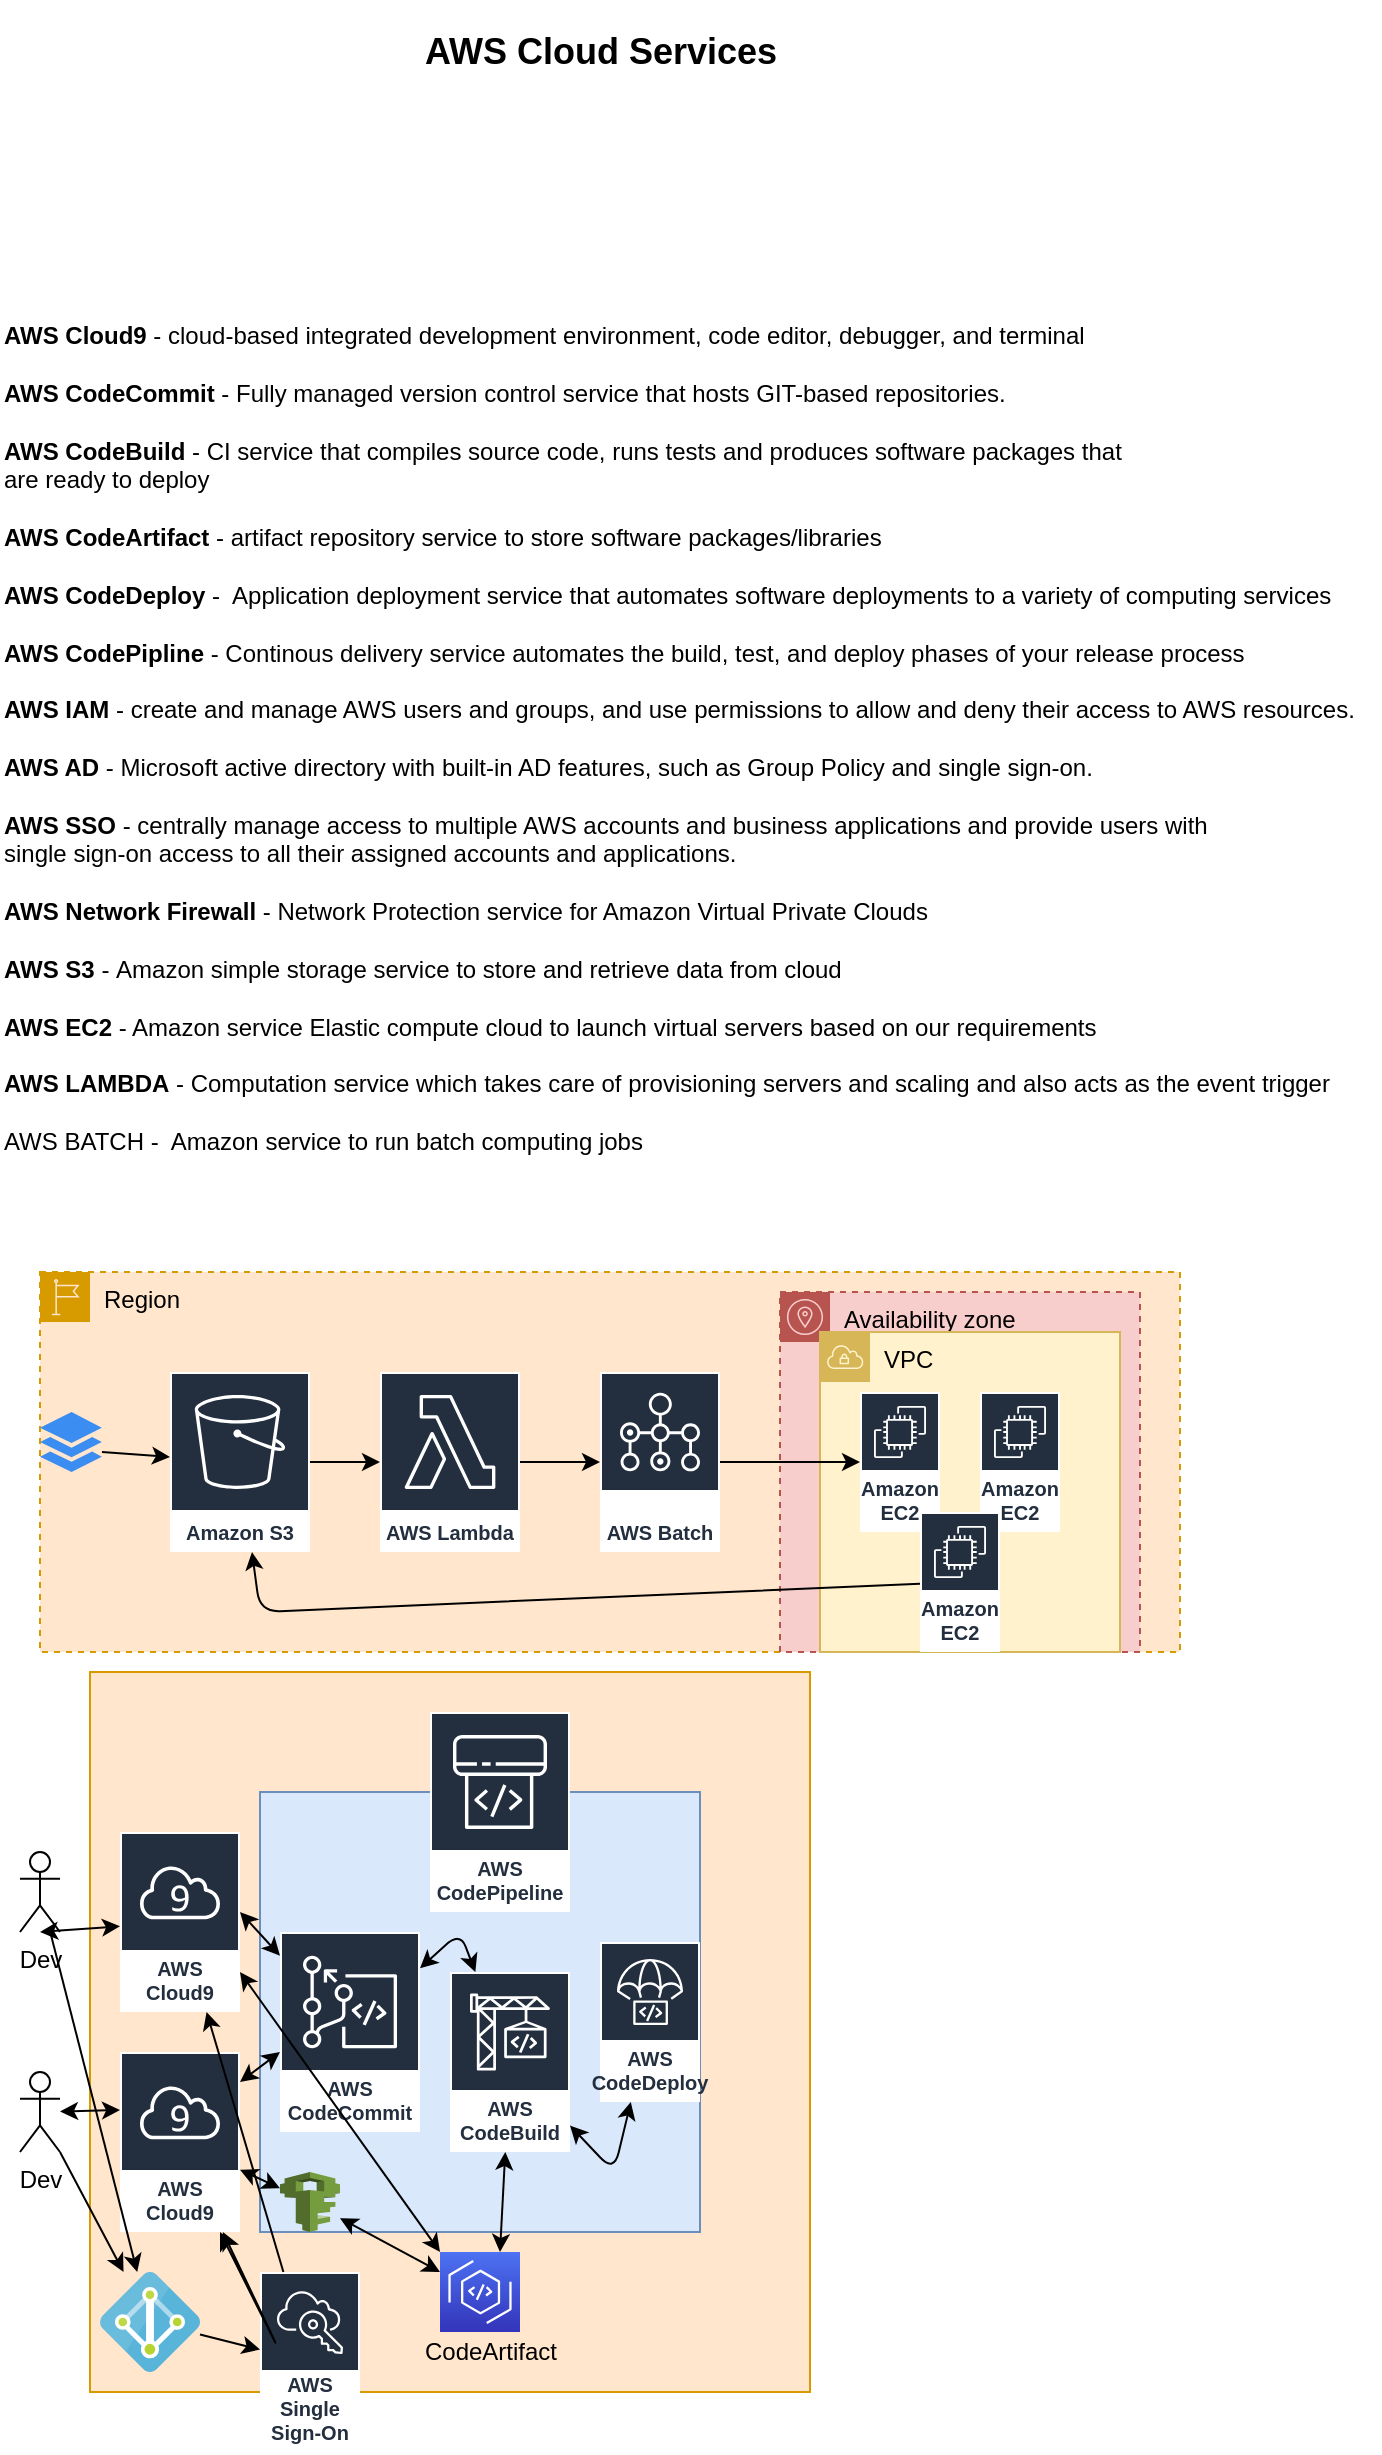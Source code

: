 <mxfile version="14.2.4" type="github">
  <diagram id="dYlbRdFhAqKyEj_tpZ7u" name="Page-1">
    <mxGraphModel dx="946" dy="572" grid="1" gridSize="10" guides="1" tooltips="1" connect="1" arrows="1" fold="1" page="1" pageScale="1" pageWidth="850" pageHeight="1100" math="0" shadow="0">
      <root>
        <mxCell id="0" />
        <mxCell id="1" parent="0" />
        <mxCell id="9rfpoY-8qZB-Z85HlGJd-90" value="&lt;h2&gt;AWS Cloud Services&lt;/h2&gt;" style="text;html=1;align=center;verticalAlign=middle;resizable=0;points=[];autosize=1;" vertex="1" parent="1">
          <mxGeometry x="245" y="35" width="190" height="50" as="geometry" />
        </mxCell>
        <mxCell id="9rfpoY-8qZB-Z85HlGJd-91" value="&lt;div align=&quot;left&quot;&gt;&lt;b&gt;AWS Cloud9&lt;/b&gt; - cloud-based integrated development environment, code editor, debugger, and terminal&lt;b&gt;&lt;br&gt;&lt;br&gt;AWS CodeCommit&lt;/b&gt; - Fully managed version control service that hosts GIT-based repositories.&amp;nbsp; &lt;br&gt;&lt;br&gt;&lt;/div&gt;&lt;div align=&quot;left&quot;&gt;&lt;b&gt;AWS CodeBuild&lt;/b&gt; - CI service that compiles source code, runs tests and produces software packages that &lt;br&gt;are ready to deploy &amp;nbsp;&amp;nbsp;&amp;nbsp;&amp;nbsp;&amp;nbsp;&amp;nbsp;&amp;nbsp;&amp;nbsp; &lt;b&gt;&lt;br&gt;&lt;/b&gt;&lt;/div&gt;&lt;div align=&quot;left&quot;&gt;&lt;b&gt;&lt;br&gt;&lt;/b&gt;&lt;/div&gt;&lt;div align=&quot;left&quot;&gt;&lt;b&gt;AWS CodeArtifact&lt;/b&gt; - artifact repository service to store software packages/libraries &lt;br&gt;&lt;/div&gt;&lt;div align=&quot;left&quot;&gt;&lt;br&gt;&lt;/div&gt;&lt;div align=&quot;left&quot;&gt;&lt;b&gt;AWS CodeDeploy&lt;/b&gt; -&amp;nbsp; Application deployment service that automates software deployments to a variety of computing services&lt;/div&gt;&lt;br&gt;&lt;div&gt;&lt;b&gt;AWS CodePipline&lt;/b&gt; - Continous delivery service automates the build, test, and deploy phases of your release process&lt;/div&gt;&lt;div&gt;&lt;br&gt;&lt;/div&gt;&lt;div&gt;&lt;b&gt;AWS IAM&lt;/b&gt; -  create and manage AWS users and groups, and use permissions to allow and deny their access to AWS resources.&lt;br&gt;&lt;br&gt;&lt;b&gt;AWS AD&lt;/b&gt; - Microsoft active directory with built-in AD features, such as Group Policy and single sign-on.&lt;/div&gt;&lt;div&gt;&lt;br&gt;&lt;b&gt;AWS SSO&lt;/b&gt; - centrally manage access to multiple AWS accounts and business applications and provide users with &lt;br&gt;single sign-on access to all their assigned accounts and applications.&lt;/div&gt;&lt;div&gt;&lt;br&gt;&lt;/div&gt;&lt;div&gt;&lt;b&gt;AWS Network Firewall&lt;/b&gt; - Network Protection service for Amazon Virtual Private Clouds&lt;br&gt;&lt;br&gt;&lt;b&gt;AWS S3&lt;/b&gt; -&amp;nbsp;Amazon simple storage service to store and retrieve data from cloud&lt;br&gt;&lt;/div&gt;&lt;div&gt;&lt;br&gt;&lt;b&gt;AWS EC2&lt;/b&gt; - Amazon service Elastic compute cloud to launch virtual servers based on our requirements&lt;br&gt;&lt;br&gt;&lt;b&gt;AWS LAMBDA&lt;/b&gt; - Computation service which takes care of provisioning servers and scaling and also acts as the event trigger &lt;br&gt;&lt;br&gt;AWS BATCH -&amp;nbsp;  Amazon service to run batch computing jobs&lt;br&gt;&lt;br&gt;&lt;br&gt;&lt;/div&gt;&lt;div&gt;&lt;br&gt;&lt;/div&gt;" style="text;html=1;align=left;verticalAlign=middle;resizable=0;points=[];autosize=1;" vertex="1" parent="1">
          <mxGeometry x="40" y="200" width="690" height="450" as="geometry" />
        </mxCell>
        <mxCell id="9rfpoY-8qZB-Z85HlGJd-196" value="" style="whiteSpace=wrap;html=1;aspect=fixed;fillColor=#ffe6cc;strokeColor=#d79b00;" vertex="1" parent="1">
          <mxGeometry x="85" y="870" width="360" height="360" as="geometry" />
        </mxCell>
        <mxCell id="9rfpoY-8qZB-Z85HlGJd-197" value="" style="whiteSpace=wrap;html=1;aspect=fixed;fillColor=#dae8fc;strokeColor=#6c8ebf;" vertex="1" parent="1">
          <mxGeometry x="170" y="930" width="220" height="220" as="geometry" />
        </mxCell>
        <mxCell id="9rfpoY-8qZB-Z85HlGJd-198" value="AWS Cloud9" style="outlineConnect=0;fontColor=#232F3E;gradientColor=none;strokeColor=#ffffff;fillColor=#232F3E;dashed=0;verticalLabelPosition=middle;verticalAlign=bottom;align=center;html=1;whiteSpace=wrap;fontSize=10;fontStyle=1;spacing=3;shape=mxgraph.aws4.productIcon;prIcon=mxgraph.aws4.cloud9;" vertex="1" parent="1">
          <mxGeometry x="100" y="1060" width="60" height="90" as="geometry" />
        </mxCell>
        <mxCell id="9rfpoY-8qZB-Z85HlGJd-199" value="AWS CodeCommit" style="outlineConnect=0;fontColor=#232F3E;gradientColor=none;strokeColor=#ffffff;fillColor=#232F3E;dashed=0;verticalLabelPosition=middle;verticalAlign=bottom;align=center;html=1;whiteSpace=wrap;fontSize=10;fontStyle=1;spacing=3;shape=mxgraph.aws4.productIcon;prIcon=mxgraph.aws4.codecommit;" vertex="1" parent="1">
          <mxGeometry x="180" y="1000" width="70" height="100" as="geometry" />
        </mxCell>
        <mxCell id="9rfpoY-8qZB-Z85HlGJd-200" value="AWS Cloud9" style="outlineConnect=0;fontColor=#232F3E;gradientColor=none;strokeColor=#ffffff;fillColor=#232F3E;dashed=0;verticalLabelPosition=middle;verticalAlign=bottom;align=center;html=1;whiteSpace=wrap;fontSize=10;fontStyle=1;spacing=3;shape=mxgraph.aws4.productIcon;prIcon=mxgraph.aws4.cloud9;" vertex="1" parent="1">
          <mxGeometry x="100" y="950" width="60" height="90" as="geometry" />
        </mxCell>
        <mxCell id="9rfpoY-8qZB-Z85HlGJd-201" value="" style="endArrow=classic;startArrow=classic;html=1;" edge="1" target="9rfpoY-8qZB-Z85HlGJd-199" parent="1">
          <mxGeometry width="50" height="50" relative="1" as="geometry">
            <mxPoint x="160" y="990" as="sourcePoint" />
            <mxPoint x="210" y="940" as="targetPoint" />
          </mxGeometry>
        </mxCell>
        <mxCell id="9rfpoY-8qZB-Z85HlGJd-202" value="" style="endArrow=classic;startArrow=classic;html=1;" edge="1" parent="1">
          <mxGeometry width="50" height="50" relative="1" as="geometry">
            <mxPoint x="160" y="1075" as="sourcePoint" />
            <mxPoint x="180" y="1060" as="targetPoint" />
          </mxGeometry>
        </mxCell>
        <mxCell id="9rfpoY-8qZB-Z85HlGJd-203" value="AWS CodeBuild" style="outlineConnect=0;fontColor=#232F3E;gradientColor=none;strokeColor=#ffffff;fillColor=#232F3E;dashed=0;verticalLabelPosition=middle;verticalAlign=bottom;align=center;html=1;whiteSpace=wrap;fontSize=10;fontStyle=1;spacing=3;shape=mxgraph.aws4.productIcon;prIcon=mxgraph.aws4.codebuild;" vertex="1" parent="1">
          <mxGeometry x="265" y="1020" width="60" height="90" as="geometry" />
        </mxCell>
        <mxCell id="9rfpoY-8qZB-Z85HlGJd-204" value="" style="points=[[0,0,0],[0.25,0,0],[0.5,0,0],[0.75,0,0],[1,0,0],[0,1,0],[0.25,1,0],[0.5,1,0],[0.75,1,0],[1,1,0],[0,0.25,0],[0,0.5,0],[0,0.75,0],[1,0.25,0],[1,0.5,0],[1,0.75,0]];outlineConnect=0;fontColor=#232F3E;gradientColor=#4D72F3;gradientDirection=north;fillColor=#3334B9;strokeColor=#ffffff;dashed=0;verticalLabelPosition=bottom;verticalAlign=top;align=center;html=1;fontSize=12;fontStyle=0;aspect=fixed;shape=mxgraph.aws4.resourceIcon;resIcon=mxgraph.aws4.codeartifact;" vertex="1" parent="1">
          <mxGeometry x="260" y="1160" width="40" height="40" as="geometry" />
        </mxCell>
        <mxCell id="9rfpoY-8qZB-Z85HlGJd-205" value="" style="endArrow=classic;startArrow=classic;html=1;" edge="1" source="9rfpoY-8qZB-Z85HlGJd-221" parent="1">
          <mxGeometry width="50" height="50" relative="1" as="geometry">
            <mxPoint x="210" y="1220" as="sourcePoint" />
            <mxPoint x="260" y="1170" as="targetPoint" />
          </mxGeometry>
        </mxCell>
        <mxCell id="9rfpoY-8qZB-Z85HlGJd-206" value="" style="endArrow=classic;startArrow=classic;html=1;exitX=0;exitY=0;exitDx=0;exitDy=0;exitPerimeter=0;" edge="1" source="9rfpoY-8qZB-Z85HlGJd-204" parent="1">
          <mxGeometry width="50" height="50" relative="1" as="geometry">
            <mxPoint x="430" y="1050" as="sourcePoint" />
            <mxPoint x="160" y="1020" as="targetPoint" />
          </mxGeometry>
        </mxCell>
        <mxCell id="9rfpoY-8qZB-Z85HlGJd-207" value="Dev" style="shape=umlActor;verticalLabelPosition=bottom;verticalAlign=top;html=1;outlineConnect=0;" vertex="1" parent="1">
          <mxGeometry x="50" y="960" width="20" height="40" as="geometry" />
        </mxCell>
        <mxCell id="9rfpoY-8qZB-Z85HlGJd-208" value="Dev" style="shape=umlActor;verticalLabelPosition=bottom;verticalAlign=top;html=1;outlineConnect=0;" vertex="1" parent="1">
          <mxGeometry x="50" y="1070" width="20" height="40" as="geometry" />
        </mxCell>
        <mxCell id="9rfpoY-8qZB-Z85HlGJd-209" value="" style="endArrow=classic;startArrow=classic;html=1;exitX=0.75;exitY=0;exitDx=0;exitDy=0;exitPerimeter=0;" edge="1" source="9rfpoY-8qZB-Z85HlGJd-204" target="9rfpoY-8qZB-Z85HlGJd-203" parent="1">
          <mxGeometry width="50" height="50" relative="1" as="geometry">
            <mxPoint x="430" y="1050" as="sourcePoint" />
            <mxPoint x="480" y="1000" as="targetPoint" />
          </mxGeometry>
        </mxCell>
        <mxCell id="9rfpoY-8qZB-Z85HlGJd-210" value="AWS CodeDeploy" style="outlineConnect=0;fontColor=#232F3E;gradientColor=none;strokeColor=#ffffff;fillColor=#232F3E;dashed=0;verticalLabelPosition=middle;verticalAlign=bottom;align=center;html=1;whiteSpace=wrap;fontSize=10;fontStyle=1;spacing=3;shape=mxgraph.aws4.productIcon;prIcon=mxgraph.aws4.codedeploy;" vertex="1" parent="1">
          <mxGeometry x="340" y="1005" width="50" height="80" as="geometry" />
        </mxCell>
        <mxCell id="9rfpoY-8qZB-Z85HlGJd-211" value="" style="endArrow=classic;startArrow=classic;html=1;" edge="1" source="9rfpoY-8qZB-Z85HlGJd-203" target="9rfpoY-8qZB-Z85HlGJd-210" parent="1">
          <mxGeometry width="50" height="50" relative="1" as="geometry">
            <mxPoint x="430" y="950" as="sourcePoint" />
            <mxPoint x="480" y="900" as="targetPoint" />
            <Array as="points">
              <mxPoint x="347" y="1120" />
            </Array>
          </mxGeometry>
        </mxCell>
        <mxCell id="9rfpoY-8qZB-Z85HlGJd-212" value="CodeArtifact" style="text;html=1;align=center;verticalAlign=middle;resizable=0;points=[];autosize=1;" vertex="1" parent="1">
          <mxGeometry x="245" y="1200" width="80" height="20" as="geometry" />
        </mxCell>
        <mxCell id="9rfpoY-8qZB-Z85HlGJd-213" value="AWS CodePipeline" style="outlineConnect=0;fontColor=#232F3E;gradientColor=none;strokeColor=#ffffff;fillColor=#232F3E;dashed=0;verticalLabelPosition=middle;verticalAlign=bottom;align=center;html=1;whiteSpace=wrap;fontSize=10;fontStyle=1;spacing=3;shape=mxgraph.aws4.productIcon;prIcon=mxgraph.aws4.codepipeline;" vertex="1" parent="1">
          <mxGeometry x="255" y="890" width="70" height="100" as="geometry" />
        </mxCell>
        <mxCell id="9rfpoY-8qZB-Z85HlGJd-214" value="" style="endArrow=classic;startArrow=classic;html=1;" edge="1" source="9rfpoY-8qZB-Z85HlGJd-199" target="9rfpoY-8qZB-Z85HlGJd-203" parent="1">
          <mxGeometry width="50" height="50" relative="1" as="geometry">
            <mxPoint x="410" y="1000" as="sourcePoint" />
            <mxPoint x="460" y="950" as="targetPoint" />
            <Array as="points">
              <mxPoint x="270" y="1000" />
            </Array>
          </mxGeometry>
        </mxCell>
        <mxCell id="9rfpoY-8qZB-Z85HlGJd-215" value="" style="aspect=fixed;html=1;points=[];align=center;image;fontSize=12;image=img/lib/mscae/Active_Directory.svg;" vertex="1" parent="1">
          <mxGeometry x="90" y="1170" width="50" height="50" as="geometry" />
        </mxCell>
        <mxCell id="9rfpoY-8qZB-Z85HlGJd-216" value="" style="endArrow=classic;html=1;" edge="1" source="9rfpoY-8qZB-Z85HlGJd-207" target="9rfpoY-8qZB-Z85HlGJd-215" parent="1">
          <mxGeometry width="50" height="50" relative="1" as="geometry">
            <mxPoint x="370" y="1140" as="sourcePoint" />
            <mxPoint x="420" y="1090" as="targetPoint" />
          </mxGeometry>
        </mxCell>
        <mxCell id="9rfpoY-8qZB-Z85HlGJd-217" value="" style="endArrow=classic;html=1;exitX=1;exitY=1;exitDx=0;exitDy=0;exitPerimeter=0;" edge="1" source="9rfpoY-8qZB-Z85HlGJd-208" target="9rfpoY-8qZB-Z85HlGJd-215" parent="1">
          <mxGeometry width="50" height="50" relative="1" as="geometry">
            <mxPoint x="370" y="1140" as="sourcePoint" />
            <mxPoint x="420" y="1090" as="targetPoint" />
          </mxGeometry>
        </mxCell>
        <mxCell id="9rfpoY-8qZB-Z85HlGJd-218" value="AWS Single Sign-On" style="outlineConnect=0;fontColor=#232F3E;gradientColor=none;strokeColor=#ffffff;fillColor=#232F3E;dashed=0;verticalLabelPosition=middle;verticalAlign=bottom;align=center;html=1;whiteSpace=wrap;fontSize=10;fontStyle=1;spacing=3;shape=mxgraph.aws4.productIcon;prIcon=mxgraph.aws4.single_sign_on;" vertex="1" parent="1">
          <mxGeometry x="170" y="1170" width="50" height="90" as="geometry" />
        </mxCell>
        <mxCell id="9rfpoY-8qZB-Z85HlGJd-219" value="" style="endArrow=classic;html=1;" edge="1" source="9rfpoY-8qZB-Z85HlGJd-215" target="9rfpoY-8qZB-Z85HlGJd-218" parent="1">
          <mxGeometry width="50" height="50" relative="1" as="geometry">
            <mxPoint x="370" y="1140" as="sourcePoint" />
            <mxPoint x="420" y="1090" as="targetPoint" />
          </mxGeometry>
        </mxCell>
        <mxCell id="9rfpoY-8qZB-Z85HlGJd-220" value="" style="endArrow=classic;startArrow=classic;html=1;" edge="1" target="9rfpoY-8qZB-Z85HlGJd-198" parent="1">
          <mxGeometry width="50" height="50" relative="1" as="geometry">
            <mxPoint x="150" y="1150" as="sourcePoint" />
            <mxPoint x="420" y="1050" as="targetPoint" />
            <Array as="points">
              <mxPoint x="180" y="1210" />
            </Array>
          </mxGeometry>
        </mxCell>
        <mxCell id="9rfpoY-8qZB-Z85HlGJd-221" value="" style="outlineConnect=0;dashed=0;verticalLabelPosition=bottom;verticalAlign=top;align=center;html=1;shape=mxgraph.aws3.iam;fillColor=#759C3E;gradientColor=none;" vertex="1" parent="1">
          <mxGeometry x="180" y="1120" width="30" height="30" as="geometry" />
        </mxCell>
        <mxCell id="9rfpoY-8qZB-Z85HlGJd-222" value="" style="endArrow=classic;startArrow=classic;html=1;" edge="1" source="9rfpoY-8qZB-Z85HlGJd-198" target="9rfpoY-8qZB-Z85HlGJd-221" parent="1">
          <mxGeometry width="50" height="50" relative="1" as="geometry">
            <mxPoint x="160" y="1120" as="sourcePoint" />
            <mxPoint x="260" y="1170" as="targetPoint" />
          </mxGeometry>
        </mxCell>
        <mxCell id="9rfpoY-8qZB-Z85HlGJd-223" value="" style="endArrow=classic;html=1;" edge="1" source="9rfpoY-8qZB-Z85HlGJd-218" target="9rfpoY-8qZB-Z85HlGJd-200" parent="1">
          <mxGeometry width="50" height="50" relative="1" as="geometry">
            <mxPoint x="350" y="1090" as="sourcePoint" />
            <mxPoint x="400" y="1040" as="targetPoint" />
          </mxGeometry>
        </mxCell>
        <mxCell id="9rfpoY-8qZB-Z85HlGJd-224" value="" style="endArrow=classic;startArrow=classic;html=1;" edge="1" target="9rfpoY-8qZB-Z85HlGJd-200" parent="1">
          <mxGeometry width="50" height="50" relative="1" as="geometry">
            <mxPoint x="60" y="1000" as="sourcePoint" />
            <mxPoint x="400" y="1040" as="targetPoint" />
          </mxGeometry>
        </mxCell>
        <mxCell id="9rfpoY-8qZB-Z85HlGJd-225" value="" style="endArrow=classic;startArrow=classic;html=1;" edge="1" source="9rfpoY-8qZB-Z85HlGJd-208" parent="1">
          <mxGeometry width="50" height="50" relative="1" as="geometry">
            <mxPoint x="350" y="1090" as="sourcePoint" />
            <mxPoint x="100" y="1089" as="targetPoint" />
          </mxGeometry>
        </mxCell>
        <mxCell id="9rfpoY-8qZB-Z85HlGJd-256" value="Region" style="points=[[0,0],[0.25,0],[0.5,0],[0.75,0],[1,0],[1,0.25],[1,0.5],[1,0.75],[1,1],[0.75,1],[0.5,1],[0.25,1],[0,1],[0,0.75],[0,0.5],[0,0.25]];outlineConnect=0;html=1;whiteSpace=wrap;fontSize=12;fontStyle=0;shape=mxgraph.aws4.group;grIcon=mxgraph.aws4.group_region;strokeColor=#d79b00;fillColor=#ffe6cc;verticalAlign=top;align=left;spacingLeft=30;dashed=1;" vertex="1" parent="1">
          <mxGeometry x="60" y="670" width="570" height="190" as="geometry" />
        </mxCell>
        <mxCell id="9rfpoY-8qZB-Z85HlGJd-257" value="Availability zone" style="outlineConnect=0;html=1;whiteSpace=wrap;fontSize=12;fontStyle=0;shape=mxgraph.aws4.group;grIcon=mxgraph.aws4.group_availability_zone;strokeColor=#b85450;fillColor=#f8cecc;verticalAlign=top;align=left;spacingLeft=30;dashed=1;" vertex="1" parent="1">
          <mxGeometry x="430" y="680" width="180" height="180" as="geometry" />
        </mxCell>
        <mxCell id="9rfpoY-8qZB-Z85HlGJd-258" value="VPC" style="outlineConnect=0;html=1;whiteSpace=wrap;fontSize=12;fontStyle=0;shape=mxgraph.aws4.group;grIcon=mxgraph.aws4.group_vpc;strokeColor=#d6b656;fillColor=#fff2cc;verticalAlign=top;align=left;spacingLeft=30;dashed=0;" vertex="1" parent="1">
          <mxGeometry x="450" y="700" width="150" height="160" as="geometry" />
        </mxCell>
        <mxCell id="9rfpoY-8qZB-Z85HlGJd-259" value="Amazon S3" style="outlineConnect=0;fontColor=#232F3E;gradientColor=none;strokeColor=#ffffff;fillColor=#232F3E;dashed=0;verticalLabelPosition=middle;verticalAlign=bottom;align=center;html=1;whiteSpace=wrap;fontSize=10;fontStyle=1;spacing=3;shape=mxgraph.aws4.productIcon;prIcon=mxgraph.aws4.s3;" vertex="1" parent="1">
          <mxGeometry x="125" y="720" width="70" height="90" as="geometry" />
        </mxCell>
        <mxCell id="9rfpoY-8qZB-Z85HlGJd-260" value="Amazon EC2" style="outlineConnect=0;fontColor=#232F3E;gradientColor=none;strokeColor=#ffffff;fillColor=#232F3E;dashed=0;verticalLabelPosition=middle;verticalAlign=bottom;align=center;html=1;whiteSpace=wrap;fontSize=10;fontStyle=1;spacing=3;shape=mxgraph.aws4.productIcon;prIcon=mxgraph.aws4.ec2;" vertex="1" parent="1">
          <mxGeometry x="470" y="730" width="40" height="70" as="geometry" />
        </mxCell>
        <mxCell id="9rfpoY-8qZB-Z85HlGJd-261" value="AWS Lambda" style="outlineConnect=0;fontColor=#232F3E;gradientColor=none;strokeColor=#ffffff;fillColor=#232F3E;dashed=0;verticalLabelPosition=middle;verticalAlign=bottom;align=center;html=1;whiteSpace=wrap;fontSize=10;fontStyle=1;spacing=3;shape=mxgraph.aws4.productIcon;prIcon=mxgraph.aws4.lambda;" vertex="1" parent="1">
          <mxGeometry x="230" y="720" width="70" height="90" as="geometry" />
        </mxCell>
        <mxCell id="9rfpoY-8qZB-Z85HlGJd-262" value="AWS Batch" style="outlineConnect=0;fontColor=#232F3E;gradientColor=none;strokeColor=#ffffff;fillColor=#232F3E;dashed=0;verticalLabelPosition=middle;verticalAlign=bottom;align=center;html=1;whiteSpace=wrap;fontSize=10;fontStyle=1;spacing=3;shape=mxgraph.aws4.productIcon;prIcon=mxgraph.aws4.batch;" vertex="1" parent="1">
          <mxGeometry x="340" y="720" width="60" height="90" as="geometry" />
        </mxCell>
        <mxCell id="9rfpoY-8qZB-Z85HlGJd-263" value="" style="html=1;aspect=fixed;strokeColor=none;shadow=0;align=center;verticalAlign=top;fillColor=#3B8DF1;shape=mxgraph.gcp2.files" vertex="1" parent="1">
          <mxGeometry x="60" y="740" width="30.93" height="30" as="geometry" />
        </mxCell>
        <mxCell id="9rfpoY-8qZB-Z85HlGJd-264" value="" style="endArrow=classic;html=1;exitX=1.002;exitY=0.667;exitDx=0;exitDy=0;exitPerimeter=0;" edge="1" source="9rfpoY-8qZB-Z85HlGJd-263" target="9rfpoY-8qZB-Z85HlGJd-259" parent="1">
          <mxGeometry width="50" height="50" relative="1" as="geometry">
            <mxPoint x="305" y="950" as="sourcePoint" />
            <mxPoint x="355" y="900" as="targetPoint" />
          </mxGeometry>
        </mxCell>
        <mxCell id="9rfpoY-8qZB-Z85HlGJd-265" value="Amazon EC2" style="outlineConnect=0;fontColor=#232F3E;gradientColor=none;strokeColor=#ffffff;fillColor=#232F3E;dashed=0;verticalLabelPosition=middle;verticalAlign=bottom;align=center;html=1;whiteSpace=wrap;fontSize=10;fontStyle=1;spacing=3;shape=mxgraph.aws4.productIcon;prIcon=mxgraph.aws4.ec2;" vertex="1" parent="1">
          <mxGeometry x="530" y="730" width="40" height="70" as="geometry" />
        </mxCell>
        <mxCell id="9rfpoY-8qZB-Z85HlGJd-266" value="Amazon EC2" style="outlineConnect=0;fontColor=#232F3E;gradientColor=none;strokeColor=#ffffff;fillColor=#232F3E;dashed=0;verticalLabelPosition=middle;verticalAlign=bottom;align=center;html=1;whiteSpace=wrap;fontSize=10;fontStyle=1;spacing=3;shape=mxgraph.aws4.productIcon;prIcon=mxgraph.aws4.ec2;" vertex="1" parent="1">
          <mxGeometry x="500" y="790" width="40" height="70" as="geometry" />
        </mxCell>
        <mxCell id="9rfpoY-8qZB-Z85HlGJd-267" value="" style="endArrow=classic;html=1;" edge="1" source="9rfpoY-8qZB-Z85HlGJd-261" target="9rfpoY-8qZB-Z85HlGJd-262" parent="1">
          <mxGeometry width="50" height="50" relative="1" as="geometry">
            <mxPoint x="260" y="950" as="sourcePoint" />
            <mxPoint x="310" y="900" as="targetPoint" />
          </mxGeometry>
        </mxCell>
        <mxCell id="9rfpoY-8qZB-Z85HlGJd-268" value="" style="endArrow=classic;html=1;" edge="1" source="9rfpoY-8qZB-Z85HlGJd-259" target="9rfpoY-8qZB-Z85HlGJd-261" parent="1">
          <mxGeometry width="50" height="50" relative="1" as="geometry">
            <mxPoint x="260" y="950" as="sourcePoint" />
            <mxPoint x="310" y="900" as="targetPoint" />
          </mxGeometry>
        </mxCell>
        <mxCell id="9rfpoY-8qZB-Z85HlGJd-269" value="" style="endArrow=classic;html=1;" edge="1" source="9rfpoY-8qZB-Z85HlGJd-262" target="9rfpoY-8qZB-Z85HlGJd-260" parent="1">
          <mxGeometry width="50" height="50" relative="1" as="geometry">
            <mxPoint x="260" y="950" as="sourcePoint" />
            <mxPoint x="310" y="900" as="targetPoint" />
          </mxGeometry>
        </mxCell>
        <mxCell id="9rfpoY-8qZB-Z85HlGJd-270" value="" style="endArrow=classic;html=1;" edge="1" source="9rfpoY-8qZB-Z85HlGJd-266" target="9rfpoY-8qZB-Z85HlGJd-259" parent="1">
          <mxGeometry width="50" height="50" relative="1" as="geometry">
            <mxPoint x="260" y="950" as="sourcePoint" />
            <mxPoint x="310" y="900" as="targetPoint" />
            <Array as="points">
              <mxPoint x="170" y="840" />
            </Array>
          </mxGeometry>
        </mxCell>
      </root>
    </mxGraphModel>
  </diagram>
</mxfile>
